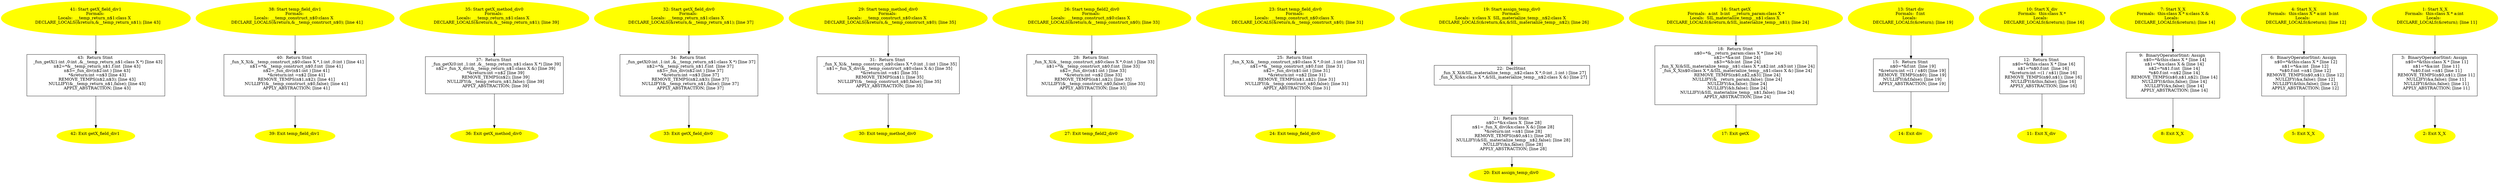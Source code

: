 digraph iCFG {
43 [label="43:  Return Stmt \n   _fun_getX(1:int ,0:int ,&__temp_return_n$1:class X *) [line 43]\n  n$2=*&__temp_return_n$1.f:int  [line 43]\n  n$3=_fun_div(n$2:int ) [line 43]\n  *&return:int =n$3 [line 43]\n  REMOVE_TEMPS(n$2,n$3); [line 43]\n  NULLIFY(&__temp_return_n$1,false); [line 43]\n  APPLY_ABSTRACTION; [line 43]\n " shape="box"]
	

	 43 -> 42 ;
42 [label="42: Exit getX_field_div1 \n  " color=yellow style=filled]
	

41 [label="41: Start getX_field_div1\nFormals: \nLocals:  __temp_return_n$1:class X  \n   DECLARE_LOCALS(&return,&__temp_return_n$1); [line 43]\n " color=yellow style=filled]
	

	 41 -> 43 ;
40 [label="40:  Return Stmt \n   _fun_X_X(&__temp_construct_n$0:class X *,1:int ,0:int ) [line 41]\n  n$1=*&__temp_construct_n$0.f:int  [line 41]\n  n$2=_fun_div(n$1:int ) [line 41]\n  *&return:int =n$2 [line 41]\n  REMOVE_TEMPS(n$1,n$2); [line 41]\n  NULLIFY(&__temp_construct_n$0,false); [line 41]\n  APPLY_ABSTRACTION; [line 41]\n " shape="box"]
	

	 40 -> 39 ;
39 [label="39: Exit temp_field_div1 \n  " color=yellow style=filled]
	

38 [label="38: Start temp_field_div1\nFormals: \nLocals:  __temp_construct_n$0:class X  \n   DECLARE_LOCALS(&return,&__temp_construct_n$0); [line 41]\n " color=yellow style=filled]
	

	 38 -> 40 ;
37 [label="37:  Return Stmt \n   _fun_getX(0:int ,1:int ,&__temp_return_n$1:class X *) [line 39]\n  n$2=_fun_X_div(&__temp_return_n$1:class X &) [line 39]\n  *&return:int =n$2 [line 39]\n  REMOVE_TEMPS(n$2); [line 39]\n  NULLIFY(&__temp_return_n$1,false); [line 39]\n  APPLY_ABSTRACTION; [line 39]\n " shape="box"]
	

	 37 -> 36 ;
36 [label="36: Exit getX_method_div0 \n  " color=yellow style=filled]
	

35 [label="35: Start getX_method_div0\nFormals: \nLocals:  __temp_return_n$1:class X  \n   DECLARE_LOCALS(&return,&__temp_return_n$1); [line 39]\n " color=yellow style=filled]
	

	 35 -> 37 ;
34 [label="34:  Return Stmt \n   _fun_getX(0:int ,1:int ,&__temp_return_n$1:class X *) [line 37]\n  n$2=*&__temp_return_n$1.f:int  [line 37]\n  n$3=_fun_div(n$2:int ) [line 37]\n  *&return:int =n$3 [line 37]\n  REMOVE_TEMPS(n$2,n$3); [line 37]\n  NULLIFY(&__temp_return_n$1,false); [line 37]\n  APPLY_ABSTRACTION; [line 37]\n " shape="box"]
	

	 34 -> 33 ;
33 [label="33: Exit getX_field_div0 \n  " color=yellow style=filled]
	

32 [label="32: Start getX_field_div0\nFormals: \nLocals:  __temp_return_n$1:class X  \n   DECLARE_LOCALS(&return,&__temp_return_n$1); [line 37]\n " color=yellow style=filled]
	

	 32 -> 34 ;
31 [label="31:  Return Stmt \n   _fun_X_X(&__temp_construct_n$0:class X *,0:int ,1:int ) [line 35]\n  n$1=_fun_X_div(&__temp_construct_n$0:class X &) [line 35]\n  *&return:int =n$1 [line 35]\n  REMOVE_TEMPS(n$1); [line 35]\n  NULLIFY(&__temp_construct_n$0,false); [line 35]\n  APPLY_ABSTRACTION; [line 35]\n " shape="box"]
	

	 31 -> 30 ;
30 [label="30: Exit temp_method_div0 \n  " color=yellow style=filled]
	

29 [label="29: Start temp_method_div0\nFormals: \nLocals:  __temp_construct_n$0:class X  \n   DECLARE_LOCALS(&return,&__temp_construct_n$0); [line 35]\n " color=yellow style=filled]
	

	 29 -> 31 ;
28 [label="28:  Return Stmt \n   _fun_X_X(&__temp_construct_n$0:class X *,0:int ) [line 33]\n  n$1=*&__temp_construct_n$0.f:int  [line 33]\n  n$2=_fun_div(n$1:int ) [line 33]\n  *&return:int =n$2 [line 33]\n  REMOVE_TEMPS(n$1,n$2); [line 33]\n  NULLIFY(&__temp_construct_n$0,false); [line 33]\n  APPLY_ABSTRACTION; [line 33]\n " shape="box"]
	

	 28 -> 27 ;
27 [label="27: Exit temp_field2_div0 \n  " color=yellow style=filled]
	

26 [label="26: Start temp_field2_div0\nFormals: \nLocals:  __temp_construct_n$0:class X  \n   DECLARE_LOCALS(&return,&__temp_construct_n$0); [line 33]\n " color=yellow style=filled]
	

	 26 -> 28 ;
25 [label="25:  Return Stmt \n   _fun_X_X(&__temp_construct_n$0:class X *,0:int ,1:int ) [line 31]\n  n$1=*&__temp_construct_n$0.f:int  [line 31]\n  n$2=_fun_div(n$1:int ) [line 31]\n  *&return:int =n$2 [line 31]\n  REMOVE_TEMPS(n$1,n$2); [line 31]\n  NULLIFY(&__temp_construct_n$0,false); [line 31]\n  APPLY_ABSTRACTION; [line 31]\n " shape="box"]
	

	 25 -> 24 ;
24 [label="24: Exit temp_field_div0 \n  " color=yellow style=filled]
	

23 [label="23: Start temp_field_div0\nFormals: \nLocals:  __temp_construct_n$0:class X  \n   DECLARE_LOCALS(&return,&__temp_construct_n$0); [line 31]\n " color=yellow style=filled]
	

	 23 -> 25 ;
22 [label="22:  DeclStmt \n   _fun_X_X(&SIL_materialize_temp__n$2:class X *,0:int ,1:int ) [line 27]\n  _fun_X_X(&x:class X *,&SIL_materialize_temp__n$2:class X &) [line 27]\n " shape="box"]
	

	 22 -> 21 ;
21 [label="21:  Return Stmt \n   n$0=*&x:class X  [line 28]\n  n$1=_fun_X_div(&x:class X &) [line 28]\n  *&return:int =n$1 [line 28]\n  REMOVE_TEMPS(n$0,n$1); [line 28]\n  NULLIFY(&SIL_materialize_temp__n$2,false); [line 28]\n  NULLIFY(&x,false); [line 28]\n  APPLY_ABSTRACTION; [line 28]\n " shape="box"]
	

	 21 -> 20 ;
20 [label="20: Exit assign_temp_div0 \n  " color=yellow style=filled]
	

19 [label="19: Start assign_temp_div0\nFormals: \nLocals:  x:class X  SIL_materialize_temp__n$2:class X  \n   DECLARE_LOCALS(&return,&x,&SIL_materialize_temp__n$2); [line 26]\n " color=yellow style=filled]
	

	 19 -> 22 ;
18 [label="18:  Return Stmt \n   n$0=*&__return_param:class X * [line 24]\n  n$2=*&a:int  [line 24]\n  n$3=*&b:int  [line 24]\n  _fun_X_X(&SIL_materialize_temp__n$1:class X *,n$2:int ,n$3:int ) [line 24]\n  _fun_X_X(n$0:class X *,&SIL_materialize_temp__n$1:class X &) [line 24]\n  REMOVE_TEMPS(n$0,n$2,n$3); [line 24]\n  NULLIFY(&__return_param,false); [line 24]\n  NULLIFY(&a,false); [line 24]\n  NULLIFY(&b,false); [line 24]\n  NULLIFY(&SIL_materialize_temp__n$1,false); [line 24]\n  APPLY_ABSTRACTION; [line 24]\n " shape="box"]
	

	 18 -> 17 ;
17 [label="17: Exit getX \n  " color=yellow style=filled]
	

16 [label="16: Start getX\nFormals:  a:int  b:int  __return_param:class X *\nLocals:  SIL_materialize_temp__n$1:class X  \n   DECLARE_LOCALS(&return,&SIL_materialize_temp__n$1); [line 24]\n " color=yellow style=filled]
	

	 16 -> 18 ;
15 [label="15:  Return Stmt \n   n$0=*&f:int  [line 19]\n  *&return:int =(1 / n$0) [line 19]\n  REMOVE_TEMPS(n$0); [line 19]\n  NULLIFY(&f,false); [line 19]\n  APPLY_ABSTRACTION; [line 19]\n " shape="box"]
	

	 15 -> 14 ;
14 [label="14: Exit div \n  " color=yellow style=filled]
	

13 [label="13: Start div\nFormals:  f:int \nLocals:  \n   DECLARE_LOCALS(&return); [line 19]\n " color=yellow style=filled]
	

	 13 -> 15 ;
12 [label="12:  Return Stmt \n   n$0=*&this:class X * [line 16]\n  n$1=*n$0.f:int  [line 16]\n  *&return:int =(1 / n$1) [line 16]\n  REMOVE_TEMPS(n$0,n$1); [line 16]\n  NULLIFY(&this,false); [line 16]\n  APPLY_ABSTRACTION; [line 16]\n " shape="box"]
	

	 12 -> 11 ;
11 [label="11: Exit X_div \n  " color=yellow style=filled]
	

10 [label="10: Start X_div\nFormals:  this:class X *\nLocals:  \n   DECLARE_LOCALS(&return); [line 16]\n " color=yellow style=filled]
	

	 10 -> 12 ;
9 [label="9:  BinaryOperatorStmt: Assign \n   n$0=*&this:class X * [line 14]\n  n$1=*&x:class X & [line 14]\n  n$2=*n$1.f:int  [line 14]\n  *n$0.f:int =n$2 [line 14]\n  REMOVE_TEMPS(n$0,n$1,n$2); [line 14]\n  NULLIFY(&this,false); [line 14]\n  NULLIFY(&x,false); [line 14]\n  APPLY_ABSTRACTION; [line 14]\n " shape="box"]
	

	 9 -> 8 ;
8 [label="8: Exit X_X \n  " color=yellow style=filled]
	

7 [label="7: Start X_X\nFormals:  this:class X * x:class X &\nLocals:  \n   DECLARE_LOCALS(&return); [line 14]\n " color=yellow style=filled]
	

	 7 -> 9 ;
6 [label="6:  BinaryOperatorStmt: Assign \n   n$0=*&this:class X * [line 12]\n  n$1=*&a:int  [line 12]\n  *n$0.f:int =n$1 [line 12]\n  REMOVE_TEMPS(n$0,n$1); [line 12]\n  NULLIFY(&a,false); [line 12]\n  NULLIFY(&this,false); [line 12]\n  APPLY_ABSTRACTION; [line 12]\n " shape="box"]
	

	 6 -> 5 ;
5 [label="5: Exit X_X \n  " color=yellow style=filled]
	

4 [label="4: Start X_X\nFormals:  this:class X * a:int  b:int \nLocals:  \n   DECLARE_LOCALS(&return); [line 12]\n " color=yellow style=filled]
	

	 4 -> 6 ;
3 [label="3:  BinaryOperatorStmt: Assign \n   n$0=*&this:class X * [line 11]\n  n$1=*&a:int  [line 11]\n  *n$0.f:int =n$1 [line 11]\n  REMOVE_TEMPS(n$0,n$1); [line 11]\n  NULLIFY(&a,false); [line 11]\n  NULLIFY(&this,false); [line 11]\n  APPLY_ABSTRACTION; [line 11]\n " shape="box"]
	

	 3 -> 2 ;
2 [label="2: Exit X_X \n  " color=yellow style=filled]
	

1 [label="1: Start X_X\nFormals:  this:class X * a:int \nLocals:  \n   DECLARE_LOCALS(&return); [line 11]\n " color=yellow style=filled]
	

	 1 -> 3 ;
}

